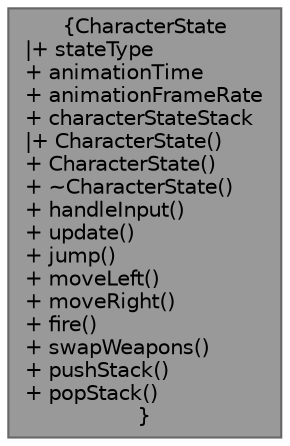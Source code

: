 digraph "CharacterState"
{
 // LATEX_PDF_SIZE
  bgcolor="transparent";
  edge [fontname=Helvetica,fontsize=10,labelfontname=Helvetica,labelfontsize=10];
  node [fontname=Helvetica,fontsize=10,shape=box,height=0.2,width=0.4];
  Node1 [label="{CharacterState\n|+ stateType\l+ animationTime\l+ animationFrameRate\l+ characterStateStack\l|+ CharacterState()\l+ CharacterState()\l+ ~CharacterState()\l+ handleInput()\l+ update()\l+ jump()\l+ moveLeft()\l+ moveRight()\l+ fire()\l+ swapWeapons()\l+ pushStack()\l+ popStack()\l}",height=0.2,width=0.4,color="gray40", fillcolor="grey60", style="filled", fontcolor="black",tooltip=" "];
}
